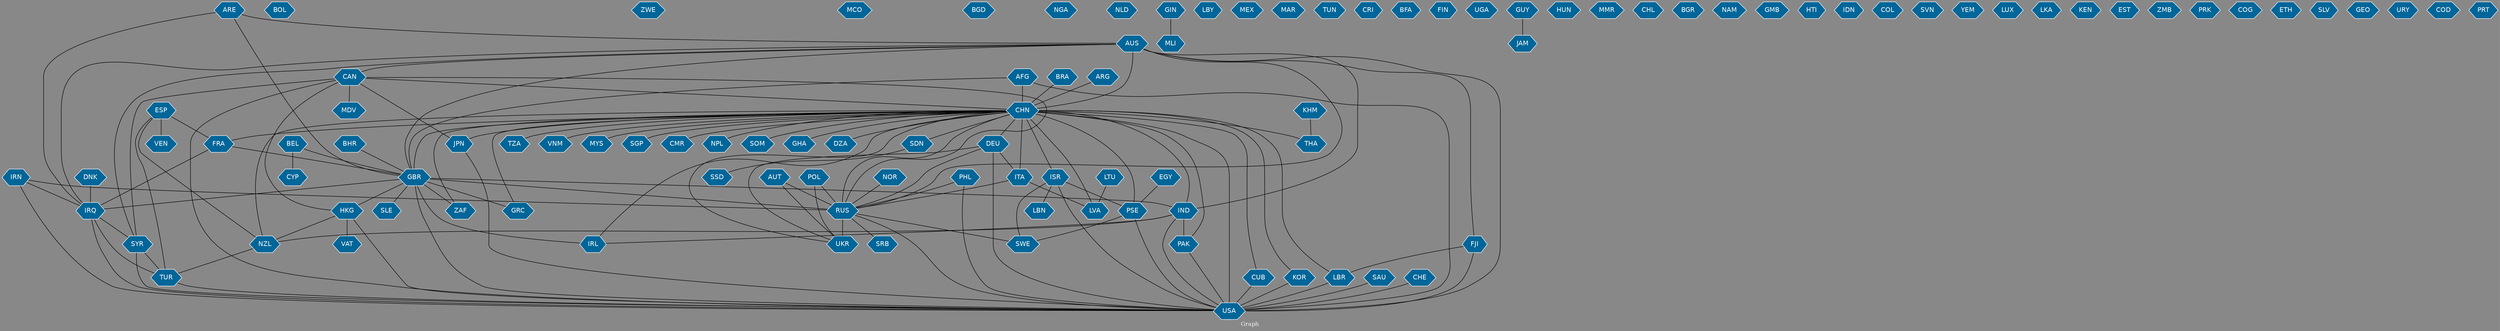 // Countries together in item graph
graph {
	graph [bgcolor="#888888" fontcolor=white fontsize=12 label="Graph" outputorder=edgesfirst overlap=prism]
	node [color=white fillcolor="#006699" fontcolor=white fontname=Helvetica shape=hexagon style=filled]
	edge [arrowhead=open color=black fontcolor=white fontname=Courier fontsize=12]
		IRQ [label=IRQ]
		PAK [label=PAK]
		CHN [label=CHN]
		CUB [label=CUB]
		USA [label=USA]
		AFG [label=AFG]
		PSE [label=PSE]
		BOL [label=BOL]
		RUS [label=RUS]
		IND [label=IND]
		JPN [label=JPN]
		AUS [label=AUS]
		CAN [label=CAN]
		SYR [label=SYR]
		IRN [label=IRN]
		ZWE [label=ZWE]
		HKG [label=HKG]
		THA [label=THA]
		GBR [label=GBR]
		ITA [label=ITA]
		ZAF [label=ZAF]
		MCO [label=MCO]
		BGD [label=BGD]
		DNK [label=DNK]
		ISR [label=ISR]
		LBN [label=LBN]
		SWE [label=SWE]
		SRB [label=SRB]
		NGA [label=NGA]
		LBR [label=LBR]
		UKR [label=UKR]
		IRL [label=IRL]
		TZA [label=TZA]
		BRA [label=BRA]
		ESP [label=ESP]
		NLD [label=NLD]
		MLI [label=MLI]
		VNM [label=VNM]
		TUR [label=TUR]
		LBY [label=LBY]
		NOR [label=NOR]
		MEX [label=MEX]
		MAR [label=MAR]
		TUN [label=TUN]
		MYS [label=MYS]
		DEU [label=DEU]
		FRA [label=FRA]
		CRI [label=CRI]
		SAU [label=SAU]
		BFA [label=BFA]
		FIN [label=FIN]
		SGP [label=SGP]
		VAT [label=VAT]
		CHE [label=CHE]
		NZL [label=NZL]
		GRC [label=GRC]
		KOR [label=KOR]
		MDV [label=MDV]
		ARE [label=ARE]
		UGA [label=UGA]
		BEL [label=BEL]
		CMR [label=CMR]
		GUY [label=GUY]
		JAM [label=JAM]
		HUN [label=HUN]
		MMR [label=MMR]
		CHL [label=CHL]
		NPL [label=NPL]
		LVA [label=LVA]
		BGR [label=BGR]
		NAM [label=NAM]
		GMB [label=GMB]
		LTU [label=LTU]
		HTI [label=HTI]
		PHL [label=PHL]
		IDN [label=IDN]
		AUT [label=AUT]
		COL [label=COL]
		SSD [label=SSD]
		SDN [label=SDN]
		EGY [label=EGY]
		SVN [label=SVN]
		ARG [label=ARG]
		YEM [label=YEM]
		LUX [label=LUX]
		BHR [label=BHR]
		LKA [label=LKA]
		KEN [label=KEN]
		EST [label=EST]
		GIN [label=GIN]
		FJI [label=FJI]
		ZMB [label=ZMB]
		PRK [label=PRK]
		SOM [label=SOM]
		COG [label=COG]
		POL [label=POL]
		SLE [label=SLE]
		ETH [label=ETH]
		GHA [label=GHA]
		CYP [label=CYP]
		SLV [label=SLV]
		VEN [label=VEN]
		GEO [label=GEO]
		URY [label=URY]
		DZA [label=DZA]
		COD [label=COD]
		PRT [label=PRT]
		KHM [label=KHM]
			HKG -- USA [weight=8]
			CHN -- TZA [weight=1]
			SYR -- TUR [weight=6]
			CHN -- NPL [weight=1]
			CAN -- USA [weight=1]
			CHN -- CMR [weight=6]
			GBR -- HKG [weight=1]
			ITA -- RUS [weight=2]
			AFG -- GBR [weight=1]
			CHN -- PSE [weight=2]
			PHL -- USA [weight=2]
			AFG -- USA [weight=6]
			CAN -- RUS [weight=1]
			CHN -- GHA [weight=1]
			CHE -- USA [weight=1]
			CHN -- DEU [weight=21]
			LBR -- USA [weight=3]
			CAN -- SYR [weight=1]
			CHN -- ISR [weight=2]
			CAN -- JPN [weight=1]
			CHN -- ZAF [weight=3]
			SDN -- SSD [weight=1]
			GBR -- GRC [weight=1]
			TUR -- USA [weight=4]
			ARG -- CHN [weight=1]
			CHN -- SDN [weight=1]
			CHN -- GRC [weight=1]
			ISR -- LBN [weight=1]
			IND -- IRL [weight=1]
			PSE -- SWE [weight=3]
			AUT -- RUS [weight=1]
			ARE -- GBR [weight=1]
			DEU -- RUS [weight=5]
			JPN -- USA [weight=5]
			KOR -- USA [weight=1]
			CHN -- USA [weight=64]
			AUS -- USA [weight=4]
			ESP -- TUR [weight=1]
			EGY -- PSE [weight=1]
			CHN -- GBR [weight=14]
			AUS -- CAN [weight=1]
			FJI -- USA [weight=2]
			HKG -- VAT [weight=1]
			IND -- USA [weight=1]
			DEU -- ITA [weight=2]
			CHN -- IND [weight=2]
			CHN -- THA [weight=2]
			FJI -- LBR [weight=1]
			AUS -- IRQ [weight=5]
			NZL -- TUR [weight=1]
			CAN -- CHN [weight=3]
			GBR -- SLE [weight=1]
			GBR -- IND [weight=2]
			GBR -- IRL [weight=2]
			CHN -- JPN [weight=7]
			PSE -- USA [weight=2]
			IRQ -- SYR [weight=1]
			CHN -- IRL [weight=1]
			CHN -- FRA [weight=5]
			ISR -- USA [weight=2]
			GBR -- RUS [weight=1]
			RUS -- SRB [weight=2]
			LTU -- LVA [weight=1]
			GBR -- IRQ [weight=1]
			CHN -- CUB [weight=1]
			AUS -- GBR [weight=1]
			ISR -- SWE [weight=2]
			ESP -- NZL [weight=1]
			IRN -- RUS [weight=1]
			ISR -- PSE [weight=7]
			IND -- PAK [weight=8]
			FRA -- GBR [weight=2]
			PAK -- USA [weight=2]
			BEL -- CYP [weight=1]
			CHN -- SOM [weight=2]
			IRN -- IRQ [weight=1]
			CHN -- LVA [weight=1]
			BHR -- GBR [weight=1]
			DNK -- IRQ [weight=1]
			ESP -- FRA [weight=2]
			CHN -- NZL [weight=1]
			ITA -- LVA [weight=1]
			CAN -- MDV [weight=1]
			ESP -- VEN [weight=1]
			KHM -- THA [weight=1]
			ARE -- IRQ [weight=1]
			CHN -- ITA [weight=23]
			CHN -- SGP [weight=2]
			IND -- NZL [weight=1]
			CHN -- UKR [weight=1]
			PHL -- RUS [weight=1]
			RUS -- UKR [weight=17]
			CHN -- VNM [weight=2]
			IRN -- USA [weight=1]
			AUT -- UKR [weight=2]
			POL -- RUS [weight=1]
			CHN -- KOR [weight=1]
			GBR -- USA [weight=5]
			GBR -- ZAF [weight=2]
			SYR -- USA [weight=6]
			DEU -- UKR [weight=2]
			AUS -- FJI [weight=1]
			HKG -- NZL [weight=1]
			CAN -- HKG [weight=1]
			AFG -- CHN [weight=11]
			CHN -- LBR [weight=1]
			IRQ -- USA [weight=2]
			NOR -- RUS [weight=1]
			CHN -- PAK [weight=3]
			FRA -- IRQ [weight=1]
			BEL -- GBR [weight=1]
			AUS -- IND [weight=3]
			AUS -- SYR [weight=1]
			GUY -- JAM [weight=1]
			GIN -- MLI [weight=1]
			AUS -- RUS [weight=1]
			CHN -- RUS [weight=23]
			RUS -- USA [weight=4]
			DEU -- USA [weight=1]
			CHN -- DZA [weight=1]
			CUB -- USA [weight=2]
			POL -- UKR [weight=1]
			CHN -- MYS [weight=4]
			BRA -- CHN [weight=1]
			AUS -- CHN [weight=5]
			RUS -- SWE [weight=3]
			IRQ -- TUR [weight=2]
			ARE -- AUS [weight=1]
			SAU -- USA [weight=1]
}